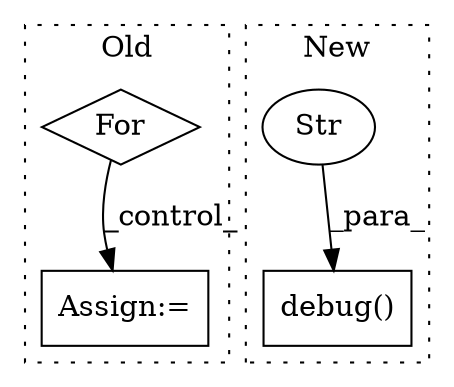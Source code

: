 digraph G {
subgraph cluster0 {
1 [label="For" a="107" s="8248,8292" l="4,14" shape="diamond"];
4 [label="Assign:=" a="68" s="8450" l="3" shape="box"];
label = "Old";
style="dotted";
}
subgraph cluster1 {
2 [label="debug()" a="75" s="8468,8518" l="13,1" shape="box"];
3 [label="Str" a="66" s="8481" l="37" shape="ellipse"];
label = "New";
style="dotted";
}
1 -> 4 [label="_control_"];
3 -> 2 [label="_para_"];
}